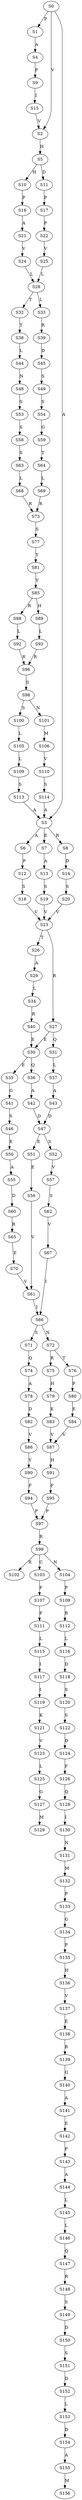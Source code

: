 strict digraph  {
	S0 -> S1 [ label = P ];
	S0 -> S2 [ label = V ];
	S0 -> S3 [ label = A ];
	S1 -> S4 [ label = A ];
	S2 -> S5 [ label = H ];
	S3 -> S6 [ label = A ];
	S3 -> S7 [ label = E ];
	S3 -> S8 [ label = R ];
	S4 -> S9 [ label = P ];
	S5 -> S10 [ label = H ];
	S5 -> S11 [ label = D ];
	S6 -> S12 [ label = P ];
	S7 -> S13 [ label = A ];
	S8 -> S14 [ label = D ];
	S9 -> S15 [ label = I ];
	S10 -> S16 [ label = P ];
	S11 -> S17 [ label = P ];
	S12 -> S18 [ label = S ];
	S13 -> S19 [ label = S ];
	S14 -> S20 [ label = S ];
	S15 -> S2 [ label = V ];
	S16 -> S21 [ label = A ];
	S17 -> S22 [ label = P ];
	S18 -> S23 [ label = V ];
	S19 -> S23 [ label = V ];
	S20 -> S23 [ label = V ];
	S21 -> S24 [ label = V ];
	S22 -> S25 [ label = V ];
	S23 -> S26 [ label = T ];
	S23 -> S27 [ label = R ];
	S24 -> S28 [ label = L ];
	S25 -> S28 [ label = L ];
	S26 -> S29 [ label = A ];
	S27 -> S30 [ label = E ];
	S27 -> S31 [ label = Q ];
	S28 -> S32 [ label = T ];
	S28 -> S33 [ label = L ];
	S29 -> S34 [ label = L ];
	S30 -> S35 [ label = E ];
	S30 -> S36 [ label = Q ];
	S31 -> S37 [ label = L ];
	S32 -> S38 [ label = T ];
	S33 -> S39 [ label = R ];
	S34 -> S40 [ label = R ];
	S35 -> S41 [ label = G ];
	S36 -> S42 [ label = A ];
	S37 -> S43 [ label = A ];
	S38 -> S44 [ label = L ];
	S39 -> S45 [ label = D ];
	S40 -> S30 [ label = E ];
	S41 -> S46 [ label = S ];
	S42 -> S47 [ label = D ];
	S43 -> S47 [ label = D ];
	S44 -> S48 [ label = N ];
	S45 -> S49 [ label = S ];
	S46 -> S50 [ label = E ];
	S47 -> S51 [ label = E ];
	S47 -> S52 [ label = S ];
	S48 -> S53 [ label = S ];
	S49 -> S54 [ label = S ];
	S50 -> S55 [ label = A ];
	S51 -> S56 [ label = E ];
	S52 -> S57 [ label = V ];
	S53 -> S58 [ label = S ];
	S54 -> S59 [ label = G ];
	S55 -> S60 [ label = D ];
	S56 -> S61 [ label = V ];
	S57 -> S62 [ label = S ];
	S58 -> S63 [ label = S ];
	S59 -> S64 [ label = T ];
	S60 -> S65 [ label = R ];
	S61 -> S66 [ label = I ];
	S62 -> S67 [ label = V ];
	S63 -> S68 [ label = L ];
	S64 -> S69 [ label = L ];
	S65 -> S70 [ label = E ];
	S66 -> S71 [ label = S ];
	S66 -> S72 [ label = N ];
	S67 -> S66 [ label = I ];
	S68 -> S73 [ label = R ];
	S69 -> S73 [ label = R ];
	S70 -> S61 [ label = V ];
	S71 -> S74 [ label = Q ];
	S72 -> S75 [ label = R ];
	S72 -> S76 [ label = T ];
	S73 -> S77 [ label = S ];
	S74 -> S78 [ label = A ];
	S75 -> S79 [ label = H ];
	S76 -> S80 [ label = P ];
	S77 -> S81 [ label = Y ];
	S78 -> S82 [ label = D ];
	S79 -> S83 [ label = E ];
	S80 -> S84 [ label = E ];
	S81 -> S85 [ label = Y ];
	S82 -> S86 [ label = V ];
	S83 -> S87 [ label = V ];
	S84 -> S87 [ label = V ];
	S85 -> S88 [ label = R ];
	S85 -> S89 [ label = H ];
	S86 -> S90 [ label = Y ];
	S87 -> S91 [ label = H ];
	S88 -> S92 [ label = L ];
	S89 -> S93 [ label = L ];
	S90 -> S94 [ label = F ];
	S91 -> S95 [ label = F ];
	S92 -> S96 [ label = R ];
	S93 -> S96 [ label = R ];
	S94 -> S97 [ label = P ];
	S95 -> S97 [ label = P ];
	S96 -> S98 [ label = S ];
	S97 -> S99 [ label = R ];
	S98 -> S100 [ label = S ];
	S98 -> S101 [ label = N ];
	S99 -> S102 [ label = R ];
	S99 -> S103 [ label = C ];
	S99 -> S104 [ label = N ];
	S100 -> S105 [ label = L ];
	S101 -> S106 [ label = M ];
	S103 -> S107 [ label = F ];
	S104 -> S108 [ label = P ];
	S105 -> S109 [ label = L ];
	S106 -> S110 [ label = V ];
	S107 -> S111 [ label = F ];
	S108 -> S112 [ label = R ];
	S109 -> S113 [ label = S ];
	S110 -> S114 [ label = S ];
	S111 -> S115 [ label = L ];
	S112 -> S116 [ label = L ];
	S113 -> S3 [ label = A ];
	S114 -> S3 [ label = A ];
	S115 -> S117 [ label = I ];
	S116 -> S118 [ label = D ];
	S117 -> S119 [ label = I ];
	S118 -> S120 [ label = S ];
	S119 -> S121 [ label = K ];
	S120 -> S122 [ label = S ];
	S121 -> S123 [ label = V ];
	S122 -> S124 [ label = D ];
	S123 -> S125 [ label = L ];
	S124 -> S126 [ label = F ];
	S125 -> S127 [ label = G ];
	S126 -> S128 [ label = Q ];
	S127 -> S129 [ label = M ];
	S128 -> S130 [ label = I ];
	S130 -> S131 [ label = N ];
	S131 -> S132 [ label = M ];
	S132 -> S133 [ label = P ];
	S133 -> S134 [ label = G ];
	S134 -> S135 [ label = P ];
	S135 -> S136 [ label = H ];
	S136 -> S137 [ label = V ];
	S137 -> S138 [ label = E ];
	S138 -> S139 [ label = R ];
	S139 -> S140 [ label = G ];
	S140 -> S141 [ label = A ];
	S141 -> S142 [ label = E ];
	S142 -> S143 [ label = P ];
	S143 -> S144 [ label = A ];
	S144 -> S145 [ label = L ];
	S145 -> S146 [ label = L ];
	S146 -> S147 [ label = Q ];
	S147 -> S148 [ label = R ];
	S148 -> S149 [ label = S ];
	S149 -> S150 [ label = D ];
	S150 -> S151 [ label = S ];
	S151 -> S152 [ label = D ];
	S152 -> S153 [ label = L ];
	S153 -> S154 [ label = D ];
	S154 -> S155 [ label = A ];
	S155 -> S156 [ label = M ];
}
